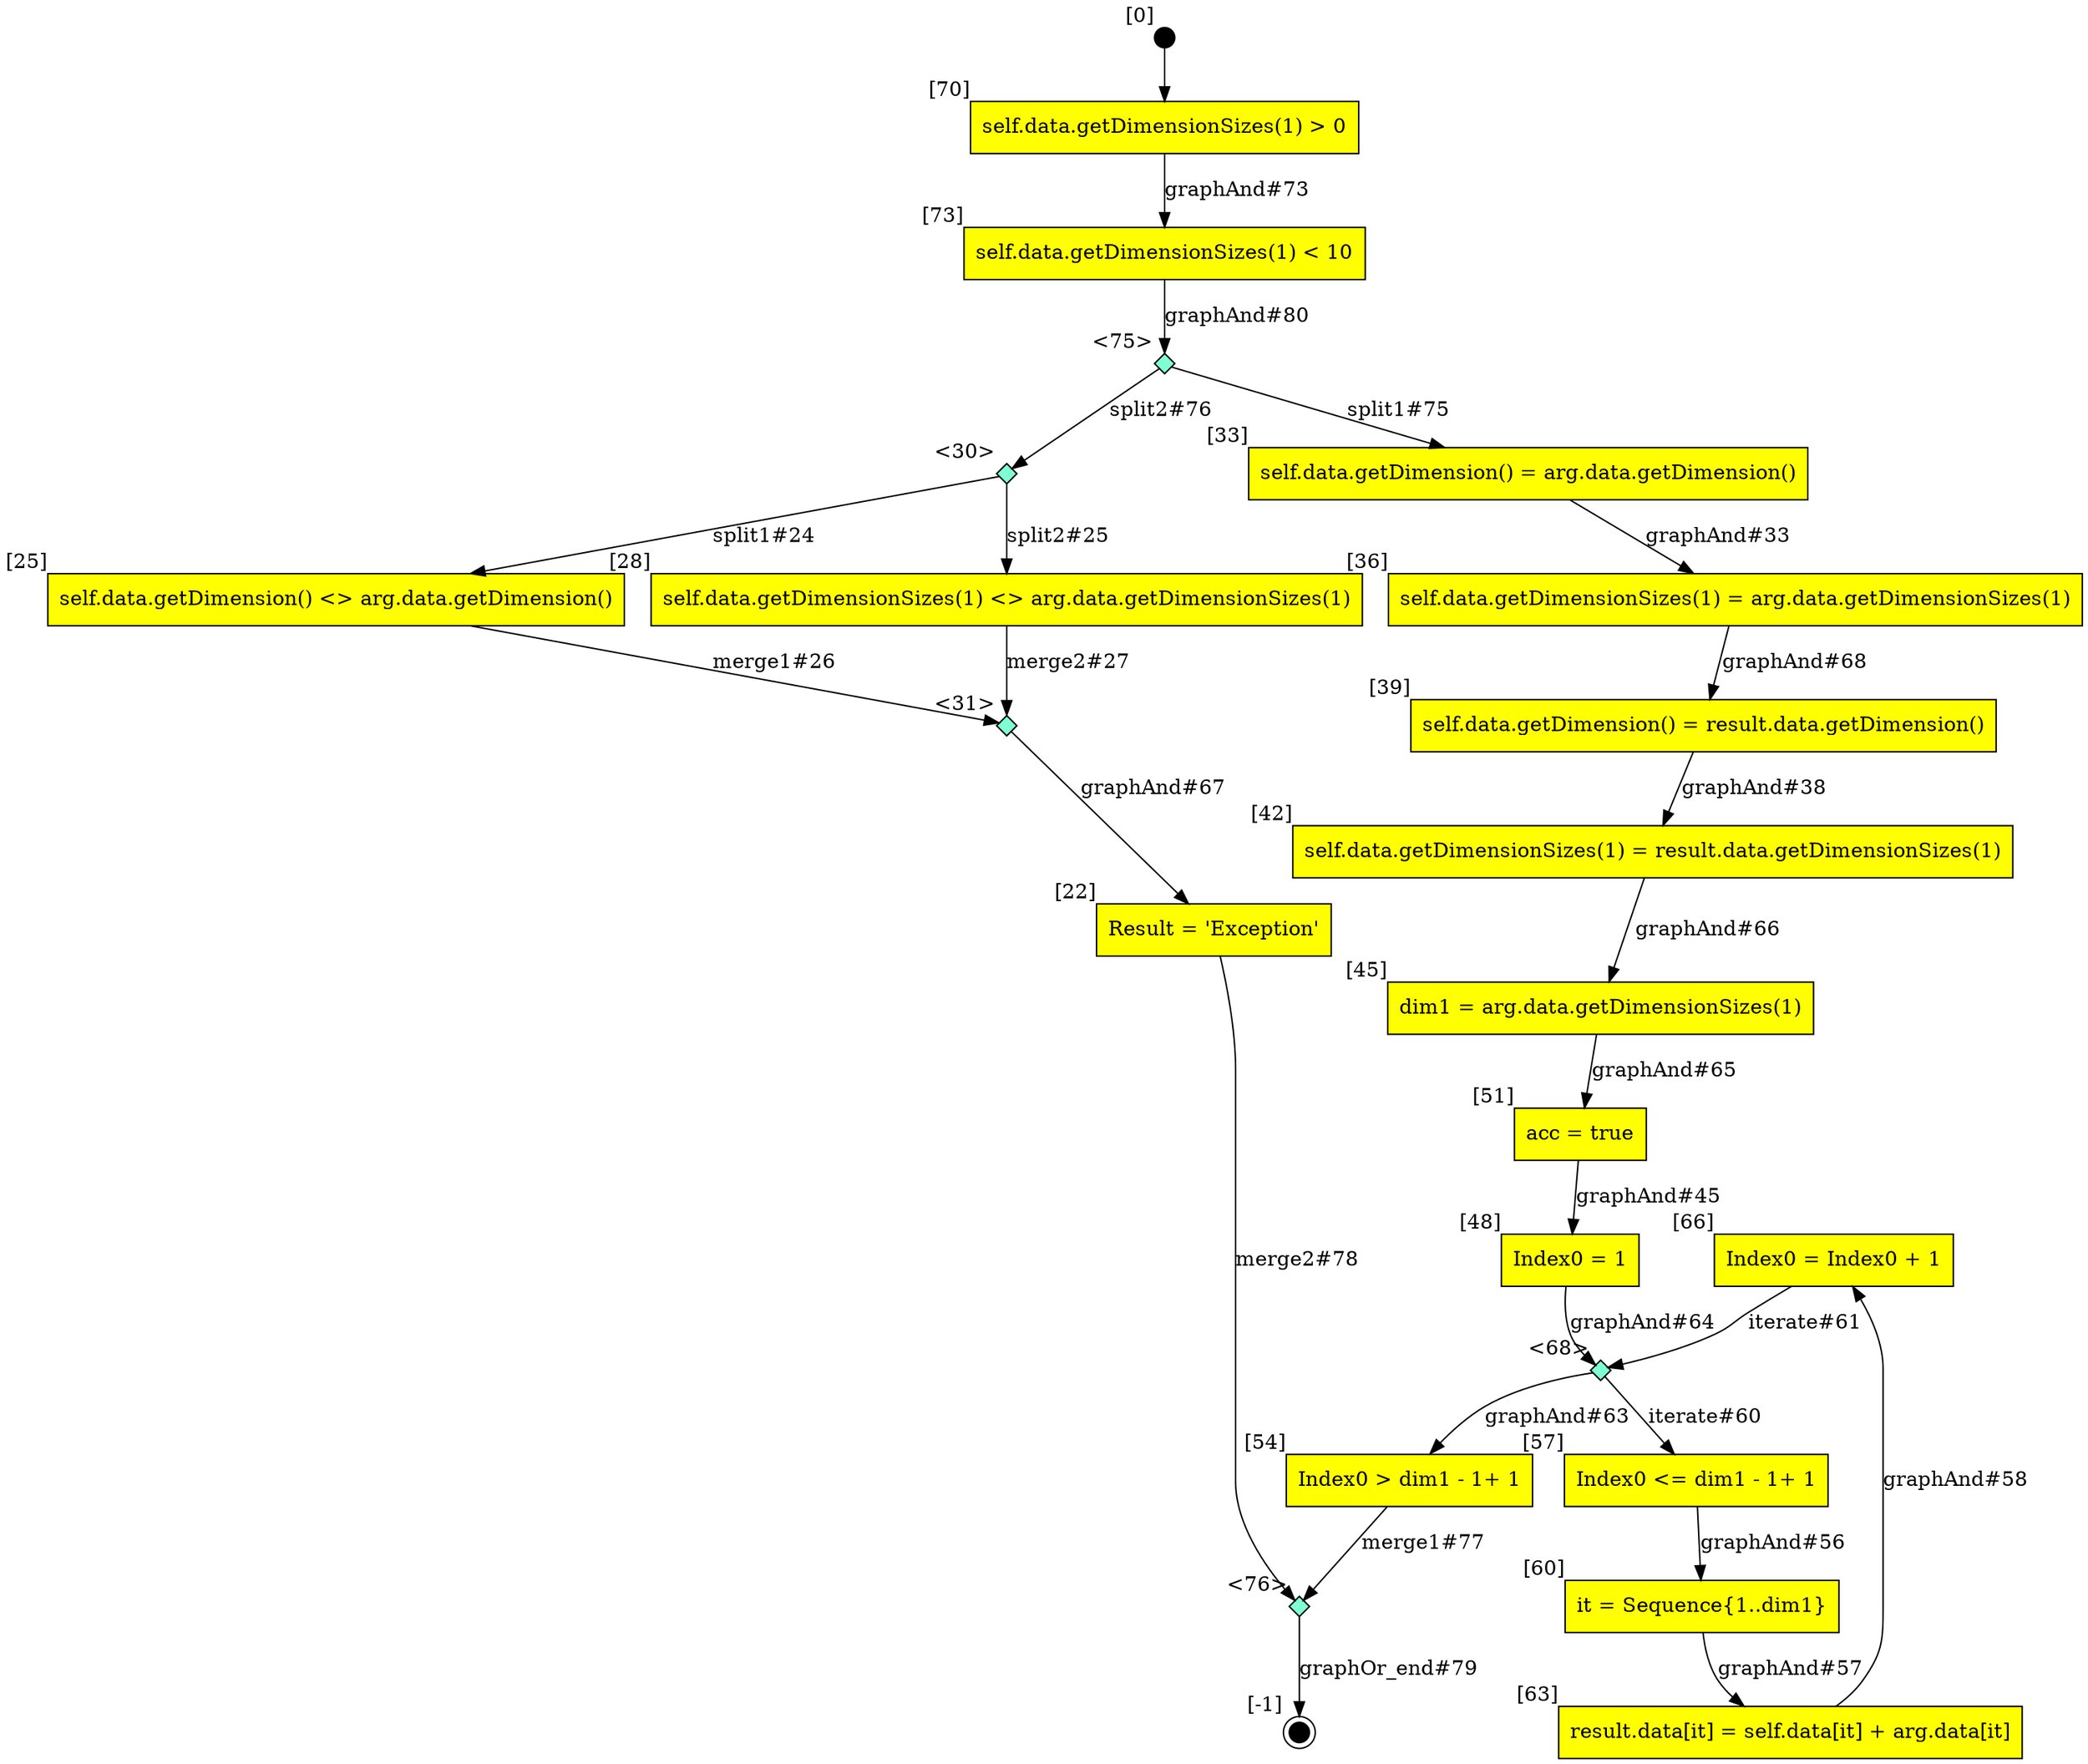 digraph CLG {
  66 [shape="box", label="Index0 = Index0 + 1", style=filled, fillcolor=yellow, xlabel="[66]"];
  68 [shape="diamond", label="", xlabel="<68>", style=filled, fillcolor=aquamarine, fixedsize=true, width=.2, height=.2];
  69 [style=filled, fillcolor=black, shape="circle", label="", fixedsize=true, width=.2, height=.2, xlabel="[0]"];
  70 [shape="box", label="self.data.getDimensionSizes(1) > 0", style=filled, fillcolor=yellow, xlabel="[70]"];
  73 [shape="box", label="self.data.getDimensionSizes(1) < 10", style=filled, fillcolor=yellow, xlabel="[73]"];
  75 [shape="diamond", label="", xlabel="<75>", style=filled, fillcolor=aquamarine, fixedsize=true, width=.2, height=.2];
  76 [shape="diamond", label="", xlabel="<76>", style=filled, fillcolor=aquamarine, fixedsize=true, width=.2, height=.2];
  22 [shape="box", label="Result = 'Exception'", style=filled, fillcolor=yellow, xlabel="[22]"];
  23 [style=filled, fillcolor=black, shape="doublecircle", label="", fixedsize=true, width=.2, height=.2, xlabel="[-1]"];
  25 [shape="box", label="self.data.getDimension() <> arg.data.getDimension()", style=filled, fillcolor=yellow, xlabel="[25]"];
  28 [shape="box", label="self.data.getDimensionSizes(1) <> arg.data.getDimensionSizes(1)", style=filled, fillcolor=yellow, xlabel="[28]"];
  30 [shape="diamond", label="", xlabel="<30>", style=filled, fillcolor=aquamarine, fixedsize=true, width=.2, height=.2];
  31 [shape="diamond", label="", xlabel="<31>", style=filled, fillcolor=aquamarine, fixedsize=true, width=.2, height=.2];
  33 [shape="box", label="self.data.getDimension() = arg.data.getDimension()", style=filled, fillcolor=yellow, xlabel="[33]"];
  36 [shape="box", label="self.data.getDimensionSizes(1) = arg.data.getDimensionSizes(1)", style=filled, fillcolor=yellow, xlabel="[36]"];
  39 [shape="box", label="self.data.getDimension() = result.data.getDimension()", style=filled, fillcolor=yellow, xlabel="[39]"];
  42 [shape="box", label="self.data.getDimensionSizes(1) = result.data.getDimensionSizes(1)", style=filled, fillcolor=yellow, xlabel="[42]"];
  45 [shape="box", label="dim1 = arg.data.getDimensionSizes(1)", style=filled, fillcolor=yellow, xlabel="[45]"];
  48 [shape="box", label="Index0 = 1", style=filled, fillcolor=yellow, xlabel="[48]"];
  51 [shape="box", label="acc = true", style=filled, fillcolor=yellow, xlabel="[51]"];
  54 [shape="box", label="Index0 > dim1 - 1+ 1", style=filled, fillcolor=yellow, xlabel="[54]"];
  57 [shape="box", label="Index0 <= dim1 - 1+ 1", style=filled, fillcolor=yellow, xlabel="[57]"];
  60 [shape="box", label="it = Sequence{1..dim1}", style=filled, fillcolor=yellow, xlabel="[60]"];
  63 [shape="box", label="result.data[it] = self.data[it] + arg.data[it]", style=filled, fillcolor=yellow, xlabel="[63]"];
  48 -> 68[label="graphAnd#64"];
  45 -> 51[label="graphAnd#65"];
  42 -> 45[label="graphAnd#66"];
  31 -> 22[label="graphAnd#67"];
  36 -> 39[label="graphAnd#68"];
  69 -> 70;
  70 -> 73[label="graphAnd#73"];
  75 -> 33[label="split1#75"];
  75 -> 30[label="split2#76"];
  54 -> 76[label="merge1#77"];
  22 -> 76[label="merge2#78"];
  76 -> 23[label="graphOr_end#79"];
  73 -> 75[label="graphAnd#80"];
  30 -> 25[label="split1#24"];
  30 -> 28[label="split2#25"];
  25 -> 31[label="merge1#26"];
  28 -> 31[label="merge2#27"];
  33 -> 36[label="graphAnd#33"];
  39 -> 42[label="graphAnd#38"];
  51 -> 48[label="graphAnd#45"];
  57 -> 60[label="graphAnd#56"];
  60 -> 63[label="graphAnd#57"];
  63 -> 66[label="graphAnd#58"];
  68 -> 57[label="iterate#60"];
  66 -> 68[label="iterate#61"];
  68 -> 54[label="graphAnd#63"];
}
